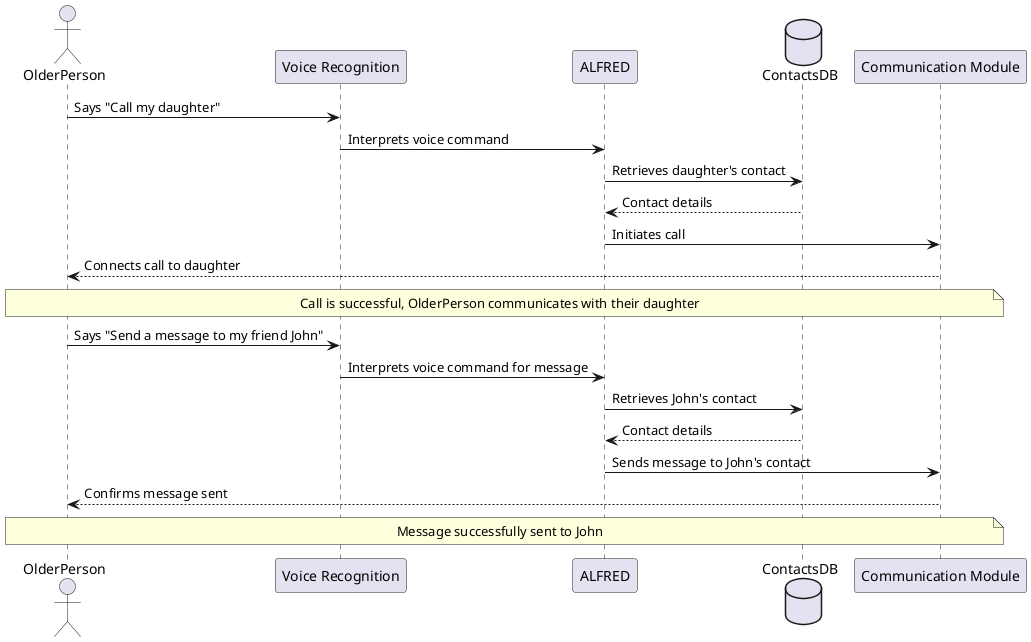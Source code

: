 @startuml
actor OlderPerson as OP
participant "Voice Recognition" as VR
participant ALFRED as A
database ContactsDB as CDB
participant "Communication Module" as CM

OP -> VR : Says "Call my daughter"
VR -> A : Interprets voice command
A -> CDB : Retrieves daughter's contact
CDB --> A : Contact details
A -> CM : Initiates call
CM --> OP : Connects call to daughter

note over OP,CM : Call is successful, OlderPerson communicates with their daughter

OP -> VR : Says "Send a message to my friend John"
VR -> A : Interprets voice command for message
A -> CDB : Retrieves John's contact
CDB --> A : Contact details
A -> CM : Sends message to John's contact
CM --> OP : Confirms message sent

note over OP,CM : Message successfully sent to John

@enduml